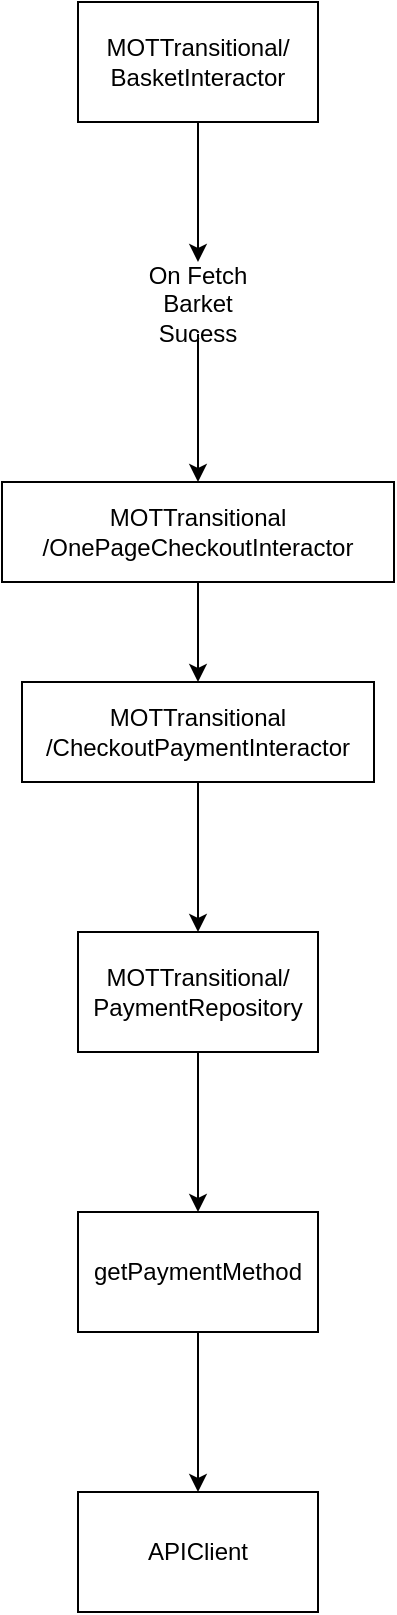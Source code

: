 <mxfile version="20.0.3" type="github"><diagram id="4GQjraCAwgd4p0SLpZRI" name="Page-1"><mxGraphModel dx="1426" dy="741" grid="1" gridSize="10" guides="1" tooltips="1" connect="1" arrows="1" fold="1" page="1" pageScale="1" pageWidth="827" pageHeight="1169" math="0" shadow="0"><root><mxCell id="0"/><mxCell id="1" parent="0"/><mxCell id="UkFaiQ8UCj97x3DAAAhN-6" value="" style="edgeStyle=orthogonalEdgeStyle;rounded=0;orthogonalLoop=1;jettySize=auto;html=1;" edge="1" parent="1" source="UkFaiQ8UCj97x3DAAAhN-1"><mxGeometry relative="1" as="geometry"><mxPoint x="414" y="190" as="targetPoint"/></mxGeometry></mxCell><mxCell id="UkFaiQ8UCj97x3DAAAhN-1" value="MOTTransitional/&lt;br&gt;BasketInteractor" style="rounded=0;whiteSpace=wrap;html=1;" vertex="1" parent="1"><mxGeometry x="354" y="60" width="120" height="60" as="geometry"/></mxCell><mxCell id="UkFaiQ8UCj97x3DAAAhN-11" value="" style="edgeStyle=orthogonalEdgeStyle;rounded=0;orthogonalLoop=1;jettySize=auto;html=1;" edge="1" parent="1" source="UkFaiQ8UCj97x3DAAAhN-2" target="UkFaiQ8UCj97x3DAAAhN-10"><mxGeometry relative="1" as="geometry"/></mxCell><mxCell id="UkFaiQ8UCj97x3DAAAhN-2" value="MOTTransitional&lt;br&gt;/CheckoutPaymentInteractor" style="whiteSpace=wrap;html=1;rounded=0;" vertex="1" parent="1"><mxGeometry x="326" y="400" width="176" height="50" as="geometry"/></mxCell><mxCell id="UkFaiQ8UCj97x3DAAAhN-8" value="" style="edgeStyle=orthogonalEdgeStyle;rounded=0;orthogonalLoop=1;jettySize=auto;html=1;" edge="1" parent="1" source="UkFaiQ8UCj97x3DAAAhN-4" target="UkFaiQ8UCj97x3DAAAhN-7"><mxGeometry relative="1" as="geometry"/></mxCell><mxCell id="UkFaiQ8UCj97x3DAAAhN-4" value="On Fetch Barket Sucess&lt;br&gt;" style="text;html=1;strokeColor=none;fillColor=none;align=center;verticalAlign=middle;whiteSpace=wrap;rounded=0;" vertex="1" parent="1"><mxGeometry x="384" y="196" width="60" height="30" as="geometry"/></mxCell><mxCell id="UkFaiQ8UCj97x3DAAAhN-9" value="" style="edgeStyle=orthogonalEdgeStyle;rounded=0;orthogonalLoop=1;jettySize=auto;html=1;" edge="1" parent="1" source="UkFaiQ8UCj97x3DAAAhN-7" target="UkFaiQ8UCj97x3DAAAhN-2"><mxGeometry relative="1" as="geometry"/></mxCell><mxCell id="UkFaiQ8UCj97x3DAAAhN-7" value="MOTTransitional&lt;br&gt;/OnePageCheckoutInteractor" style="whiteSpace=wrap;html=1;" vertex="1" parent="1"><mxGeometry x="316" y="300" width="196" height="50" as="geometry"/></mxCell><mxCell id="UkFaiQ8UCj97x3DAAAhN-13" value="" style="edgeStyle=orthogonalEdgeStyle;rounded=0;orthogonalLoop=1;jettySize=auto;html=1;" edge="1" parent="1" source="UkFaiQ8UCj97x3DAAAhN-10" target="UkFaiQ8UCj97x3DAAAhN-12"><mxGeometry relative="1" as="geometry"/></mxCell><mxCell id="UkFaiQ8UCj97x3DAAAhN-10" value="MOTTransitional/&lt;br&gt;PaymentRepository&lt;br&gt;" style="whiteSpace=wrap;html=1;rounded=0;" vertex="1" parent="1"><mxGeometry x="354" y="525" width="120" height="60" as="geometry"/></mxCell><mxCell id="UkFaiQ8UCj97x3DAAAhN-15" value="" style="edgeStyle=orthogonalEdgeStyle;rounded=0;orthogonalLoop=1;jettySize=auto;html=1;" edge="1" parent="1" source="UkFaiQ8UCj97x3DAAAhN-12" target="UkFaiQ8UCj97x3DAAAhN-14"><mxGeometry relative="1" as="geometry"/></mxCell><mxCell id="UkFaiQ8UCj97x3DAAAhN-12" value="getPaymentMethod" style="whiteSpace=wrap;html=1;rounded=0;" vertex="1" parent="1"><mxGeometry x="354" y="665" width="120" height="60" as="geometry"/></mxCell><mxCell id="UkFaiQ8UCj97x3DAAAhN-14" value="APIClient" style="whiteSpace=wrap;html=1;rounded=0;" vertex="1" parent="1"><mxGeometry x="354" y="805" width="120" height="60" as="geometry"/></mxCell></root></mxGraphModel></diagram></mxfile>